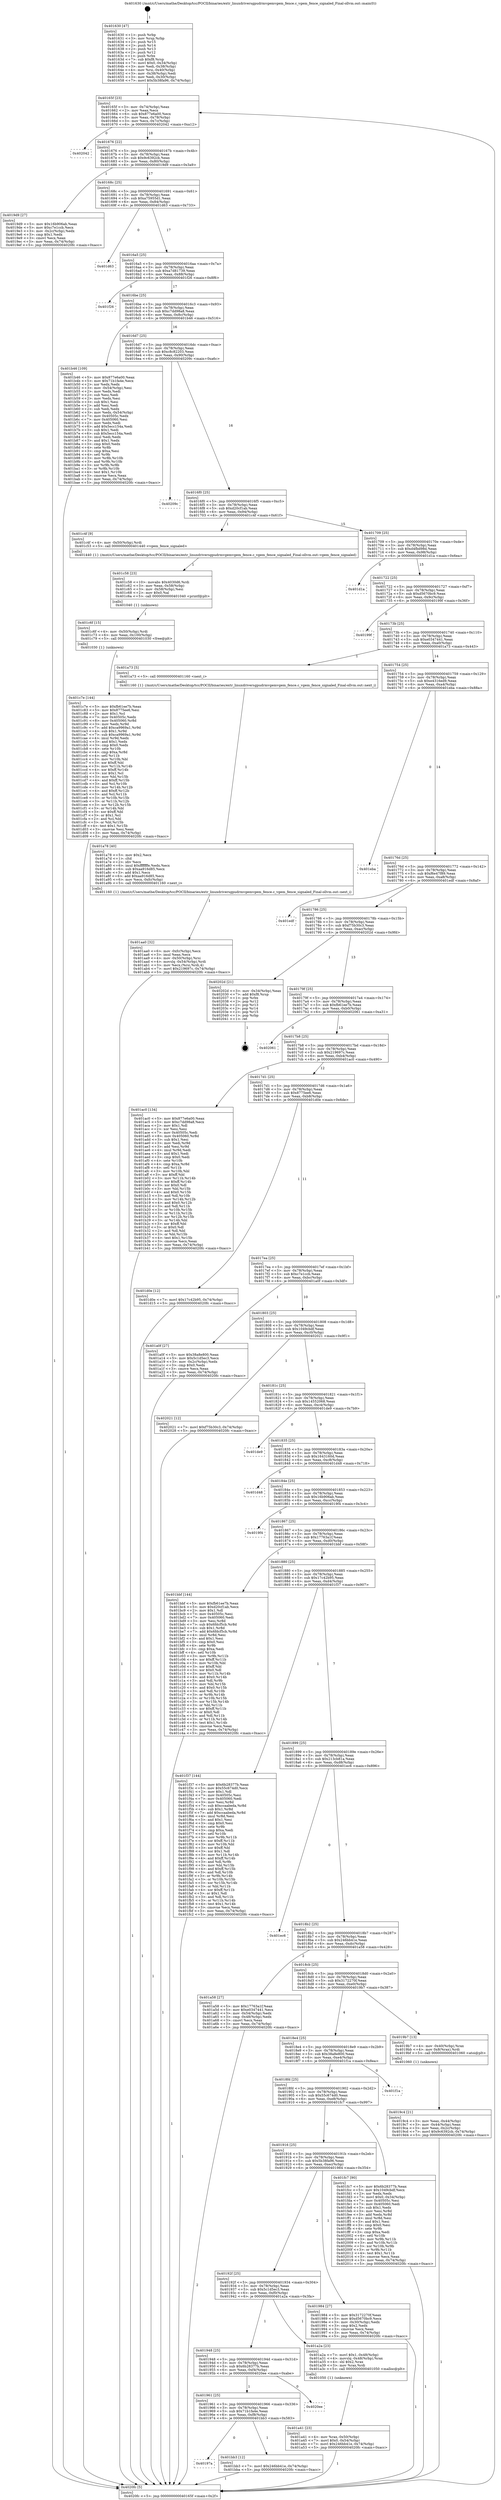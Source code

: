 digraph "0x401630" {
  label = "0x401630 (/mnt/c/Users/mathe/Desktop/tcc/POCII/binaries/extr_linuxdriversgpudrmvgemvgem_fence.c_vgem_fence_signaled_Final-ollvm.out::main(0))"
  labelloc = "t"
  node[shape=record]

  Entry [label="",width=0.3,height=0.3,shape=circle,fillcolor=black,style=filled]
  "0x40165f" [label="{
     0x40165f [23]\l
     | [instrs]\l
     &nbsp;&nbsp;0x40165f \<+3\>: mov -0x74(%rbp),%eax\l
     &nbsp;&nbsp;0x401662 \<+2\>: mov %eax,%ecx\l
     &nbsp;&nbsp;0x401664 \<+6\>: sub $0x877e6a00,%ecx\l
     &nbsp;&nbsp;0x40166a \<+3\>: mov %eax,-0x78(%rbp)\l
     &nbsp;&nbsp;0x40166d \<+3\>: mov %ecx,-0x7c(%rbp)\l
     &nbsp;&nbsp;0x401670 \<+6\>: je 0000000000402042 \<main+0xa12\>\l
  }"]
  "0x402042" [label="{
     0x402042\l
  }", style=dashed]
  "0x401676" [label="{
     0x401676 [22]\l
     | [instrs]\l
     &nbsp;&nbsp;0x401676 \<+5\>: jmp 000000000040167b \<main+0x4b\>\l
     &nbsp;&nbsp;0x40167b \<+3\>: mov -0x78(%rbp),%eax\l
     &nbsp;&nbsp;0x40167e \<+5\>: sub $0x9c6392cb,%eax\l
     &nbsp;&nbsp;0x401683 \<+3\>: mov %eax,-0x80(%rbp)\l
     &nbsp;&nbsp;0x401686 \<+6\>: je 00000000004019d9 \<main+0x3a9\>\l
  }"]
  Exit [label="",width=0.3,height=0.3,shape=circle,fillcolor=black,style=filled,peripheries=2]
  "0x4019d9" [label="{
     0x4019d9 [27]\l
     | [instrs]\l
     &nbsp;&nbsp;0x4019d9 \<+5\>: mov $0x16b906ab,%eax\l
     &nbsp;&nbsp;0x4019de \<+5\>: mov $0xc7e1ccb,%ecx\l
     &nbsp;&nbsp;0x4019e3 \<+3\>: mov -0x2c(%rbp),%edx\l
     &nbsp;&nbsp;0x4019e6 \<+3\>: cmp $0x1,%edx\l
     &nbsp;&nbsp;0x4019e9 \<+3\>: cmovl %ecx,%eax\l
     &nbsp;&nbsp;0x4019ec \<+3\>: mov %eax,-0x74(%rbp)\l
     &nbsp;&nbsp;0x4019ef \<+5\>: jmp 00000000004020fc \<main+0xacc\>\l
  }"]
  "0x40168c" [label="{
     0x40168c [25]\l
     | [instrs]\l
     &nbsp;&nbsp;0x40168c \<+5\>: jmp 0000000000401691 \<main+0x61\>\l
     &nbsp;&nbsp;0x401691 \<+3\>: mov -0x78(%rbp),%eax\l
     &nbsp;&nbsp;0x401694 \<+5\>: sub $0xa75955d1,%eax\l
     &nbsp;&nbsp;0x401699 \<+6\>: mov %eax,-0x84(%rbp)\l
     &nbsp;&nbsp;0x40169f \<+6\>: je 0000000000401d63 \<main+0x733\>\l
  }"]
  "0x401c7e" [label="{
     0x401c7e [144]\l
     | [instrs]\l
     &nbsp;&nbsp;0x401c7e \<+5\>: mov $0xfb61ee7b,%eax\l
     &nbsp;&nbsp;0x401c83 \<+5\>: mov $0x8775ee6,%esi\l
     &nbsp;&nbsp;0x401c88 \<+2\>: mov $0x1,%cl\l
     &nbsp;&nbsp;0x401c8a \<+7\>: mov 0x40505c,%edx\l
     &nbsp;&nbsp;0x401c91 \<+8\>: mov 0x405060,%r8d\l
     &nbsp;&nbsp;0x401c99 \<+3\>: mov %edx,%r9d\l
     &nbsp;&nbsp;0x401c9c \<+7\>: add $0xca9969a1,%r9d\l
     &nbsp;&nbsp;0x401ca3 \<+4\>: sub $0x1,%r9d\l
     &nbsp;&nbsp;0x401ca7 \<+7\>: sub $0xca9969a1,%r9d\l
     &nbsp;&nbsp;0x401cae \<+4\>: imul %r9d,%edx\l
     &nbsp;&nbsp;0x401cb2 \<+3\>: and $0x1,%edx\l
     &nbsp;&nbsp;0x401cb5 \<+3\>: cmp $0x0,%edx\l
     &nbsp;&nbsp;0x401cb8 \<+4\>: sete %r10b\l
     &nbsp;&nbsp;0x401cbc \<+4\>: cmp $0xa,%r8d\l
     &nbsp;&nbsp;0x401cc0 \<+4\>: setl %r11b\l
     &nbsp;&nbsp;0x401cc4 \<+3\>: mov %r10b,%bl\l
     &nbsp;&nbsp;0x401cc7 \<+3\>: xor $0xff,%bl\l
     &nbsp;&nbsp;0x401cca \<+3\>: mov %r11b,%r14b\l
     &nbsp;&nbsp;0x401ccd \<+4\>: xor $0xff,%r14b\l
     &nbsp;&nbsp;0x401cd1 \<+3\>: xor $0x1,%cl\l
     &nbsp;&nbsp;0x401cd4 \<+3\>: mov %bl,%r15b\l
     &nbsp;&nbsp;0x401cd7 \<+4\>: and $0xff,%r15b\l
     &nbsp;&nbsp;0x401cdb \<+3\>: and %cl,%r10b\l
     &nbsp;&nbsp;0x401cde \<+3\>: mov %r14b,%r12b\l
     &nbsp;&nbsp;0x401ce1 \<+4\>: and $0xff,%r12b\l
     &nbsp;&nbsp;0x401ce5 \<+3\>: and %cl,%r11b\l
     &nbsp;&nbsp;0x401ce8 \<+3\>: or %r10b,%r15b\l
     &nbsp;&nbsp;0x401ceb \<+3\>: or %r11b,%r12b\l
     &nbsp;&nbsp;0x401cee \<+3\>: xor %r12b,%r15b\l
     &nbsp;&nbsp;0x401cf1 \<+3\>: or %r14b,%bl\l
     &nbsp;&nbsp;0x401cf4 \<+3\>: xor $0xff,%bl\l
     &nbsp;&nbsp;0x401cf7 \<+3\>: or $0x1,%cl\l
     &nbsp;&nbsp;0x401cfa \<+2\>: and %cl,%bl\l
     &nbsp;&nbsp;0x401cfc \<+3\>: or %bl,%r15b\l
     &nbsp;&nbsp;0x401cff \<+4\>: test $0x1,%r15b\l
     &nbsp;&nbsp;0x401d03 \<+3\>: cmovne %esi,%eax\l
     &nbsp;&nbsp;0x401d06 \<+3\>: mov %eax,-0x74(%rbp)\l
     &nbsp;&nbsp;0x401d09 \<+5\>: jmp 00000000004020fc \<main+0xacc\>\l
  }"]
  "0x401d63" [label="{
     0x401d63\l
  }", style=dashed]
  "0x4016a5" [label="{
     0x4016a5 [25]\l
     | [instrs]\l
     &nbsp;&nbsp;0x4016a5 \<+5\>: jmp 00000000004016aa \<main+0x7a\>\l
     &nbsp;&nbsp;0x4016aa \<+3\>: mov -0x78(%rbp),%eax\l
     &nbsp;&nbsp;0x4016ad \<+5\>: sub $0xa7d81739,%eax\l
     &nbsp;&nbsp;0x4016b2 \<+6\>: mov %eax,-0x88(%rbp)\l
     &nbsp;&nbsp;0x4016b8 \<+6\>: je 0000000000401f26 \<main+0x8f6\>\l
  }"]
  "0x401c6f" [label="{
     0x401c6f [15]\l
     | [instrs]\l
     &nbsp;&nbsp;0x401c6f \<+4\>: mov -0x50(%rbp),%rdi\l
     &nbsp;&nbsp;0x401c73 \<+6\>: mov %eax,-0x100(%rbp)\l
     &nbsp;&nbsp;0x401c79 \<+5\>: call 0000000000401030 \<free@plt\>\l
     | [calls]\l
     &nbsp;&nbsp;0x401030 \{1\} (unknown)\l
  }"]
  "0x401f26" [label="{
     0x401f26\l
  }", style=dashed]
  "0x4016be" [label="{
     0x4016be [25]\l
     | [instrs]\l
     &nbsp;&nbsp;0x4016be \<+5\>: jmp 00000000004016c3 \<main+0x93\>\l
     &nbsp;&nbsp;0x4016c3 \<+3\>: mov -0x78(%rbp),%eax\l
     &nbsp;&nbsp;0x4016c6 \<+5\>: sub $0xc7dd98a8,%eax\l
     &nbsp;&nbsp;0x4016cb \<+6\>: mov %eax,-0x8c(%rbp)\l
     &nbsp;&nbsp;0x4016d1 \<+6\>: je 0000000000401b46 \<main+0x516\>\l
  }"]
  "0x401c58" [label="{
     0x401c58 [23]\l
     | [instrs]\l
     &nbsp;&nbsp;0x401c58 \<+10\>: movabs $0x4030d6,%rdi\l
     &nbsp;&nbsp;0x401c62 \<+3\>: mov %eax,-0x58(%rbp)\l
     &nbsp;&nbsp;0x401c65 \<+3\>: mov -0x58(%rbp),%esi\l
     &nbsp;&nbsp;0x401c68 \<+2\>: mov $0x0,%al\l
     &nbsp;&nbsp;0x401c6a \<+5\>: call 0000000000401040 \<printf@plt\>\l
     | [calls]\l
     &nbsp;&nbsp;0x401040 \{1\} (unknown)\l
  }"]
  "0x401b46" [label="{
     0x401b46 [109]\l
     | [instrs]\l
     &nbsp;&nbsp;0x401b46 \<+5\>: mov $0x877e6a00,%eax\l
     &nbsp;&nbsp;0x401b4b \<+5\>: mov $0x71b1fa4e,%ecx\l
     &nbsp;&nbsp;0x401b50 \<+2\>: xor %edx,%edx\l
     &nbsp;&nbsp;0x401b52 \<+3\>: mov -0x54(%rbp),%esi\l
     &nbsp;&nbsp;0x401b55 \<+2\>: mov %edx,%edi\l
     &nbsp;&nbsp;0x401b57 \<+2\>: sub %esi,%edi\l
     &nbsp;&nbsp;0x401b59 \<+2\>: mov %edx,%esi\l
     &nbsp;&nbsp;0x401b5b \<+3\>: sub $0x1,%esi\l
     &nbsp;&nbsp;0x401b5e \<+2\>: add %esi,%edi\l
     &nbsp;&nbsp;0x401b60 \<+2\>: sub %edi,%edx\l
     &nbsp;&nbsp;0x401b62 \<+3\>: mov %edx,-0x54(%rbp)\l
     &nbsp;&nbsp;0x401b65 \<+7\>: mov 0x40505c,%edx\l
     &nbsp;&nbsp;0x401b6c \<+7\>: mov 0x405060,%esi\l
     &nbsp;&nbsp;0x401b73 \<+2\>: mov %edx,%edi\l
     &nbsp;&nbsp;0x401b75 \<+6\>: add $0x5ecc154a,%edi\l
     &nbsp;&nbsp;0x401b7b \<+3\>: sub $0x1,%edi\l
     &nbsp;&nbsp;0x401b7e \<+6\>: sub $0x5ecc154a,%edi\l
     &nbsp;&nbsp;0x401b84 \<+3\>: imul %edi,%edx\l
     &nbsp;&nbsp;0x401b87 \<+3\>: and $0x1,%edx\l
     &nbsp;&nbsp;0x401b8a \<+3\>: cmp $0x0,%edx\l
     &nbsp;&nbsp;0x401b8d \<+4\>: sete %r8b\l
     &nbsp;&nbsp;0x401b91 \<+3\>: cmp $0xa,%esi\l
     &nbsp;&nbsp;0x401b94 \<+4\>: setl %r9b\l
     &nbsp;&nbsp;0x401b98 \<+3\>: mov %r8b,%r10b\l
     &nbsp;&nbsp;0x401b9b \<+3\>: and %r9b,%r10b\l
     &nbsp;&nbsp;0x401b9e \<+3\>: xor %r9b,%r8b\l
     &nbsp;&nbsp;0x401ba1 \<+3\>: or %r8b,%r10b\l
     &nbsp;&nbsp;0x401ba4 \<+4\>: test $0x1,%r10b\l
     &nbsp;&nbsp;0x401ba8 \<+3\>: cmovne %ecx,%eax\l
     &nbsp;&nbsp;0x401bab \<+3\>: mov %eax,-0x74(%rbp)\l
     &nbsp;&nbsp;0x401bae \<+5\>: jmp 00000000004020fc \<main+0xacc\>\l
  }"]
  "0x4016d7" [label="{
     0x4016d7 [25]\l
     | [instrs]\l
     &nbsp;&nbsp;0x4016d7 \<+5\>: jmp 00000000004016dc \<main+0xac\>\l
     &nbsp;&nbsp;0x4016dc \<+3\>: mov -0x78(%rbp),%eax\l
     &nbsp;&nbsp;0x4016df \<+5\>: sub $0xc8c82203,%eax\l
     &nbsp;&nbsp;0x4016e4 \<+6\>: mov %eax,-0x90(%rbp)\l
     &nbsp;&nbsp;0x4016ea \<+6\>: je 000000000040209c \<main+0xa6c\>\l
  }"]
  "0x40197a" [label="{
     0x40197a\l
  }", style=dashed]
  "0x40209c" [label="{
     0x40209c\l
  }", style=dashed]
  "0x4016f0" [label="{
     0x4016f0 [25]\l
     | [instrs]\l
     &nbsp;&nbsp;0x4016f0 \<+5\>: jmp 00000000004016f5 \<main+0xc5\>\l
     &nbsp;&nbsp;0x4016f5 \<+3\>: mov -0x78(%rbp),%eax\l
     &nbsp;&nbsp;0x4016f8 \<+5\>: sub $0xd20cf1ab,%eax\l
     &nbsp;&nbsp;0x4016fd \<+6\>: mov %eax,-0x94(%rbp)\l
     &nbsp;&nbsp;0x401703 \<+6\>: je 0000000000401c4f \<main+0x61f\>\l
  }"]
  "0x401bb3" [label="{
     0x401bb3 [12]\l
     | [instrs]\l
     &nbsp;&nbsp;0x401bb3 \<+7\>: movl $0x246bb41e,-0x74(%rbp)\l
     &nbsp;&nbsp;0x401bba \<+5\>: jmp 00000000004020fc \<main+0xacc\>\l
  }"]
  "0x401c4f" [label="{
     0x401c4f [9]\l
     | [instrs]\l
     &nbsp;&nbsp;0x401c4f \<+4\>: mov -0x50(%rbp),%rdi\l
     &nbsp;&nbsp;0x401c53 \<+5\>: call 0000000000401440 \<vgem_fence_signaled\>\l
     | [calls]\l
     &nbsp;&nbsp;0x401440 \{1\} (/mnt/c/Users/mathe/Desktop/tcc/POCII/binaries/extr_linuxdriversgpudrmvgemvgem_fence.c_vgem_fence_signaled_Final-ollvm.out::vgem_fence_signaled)\l
  }"]
  "0x401709" [label="{
     0x401709 [25]\l
     | [instrs]\l
     &nbsp;&nbsp;0x401709 \<+5\>: jmp 000000000040170e \<main+0xde\>\l
     &nbsp;&nbsp;0x40170e \<+3\>: mov -0x78(%rbp),%eax\l
     &nbsp;&nbsp;0x401711 \<+5\>: sub $0xd4fbd98d,%eax\l
     &nbsp;&nbsp;0x401716 \<+6\>: mov %eax,-0x98(%rbp)\l
     &nbsp;&nbsp;0x40171c \<+6\>: je 0000000000401d1a \<main+0x6ea\>\l
  }"]
  "0x401961" [label="{
     0x401961 [25]\l
     | [instrs]\l
     &nbsp;&nbsp;0x401961 \<+5\>: jmp 0000000000401966 \<main+0x336\>\l
     &nbsp;&nbsp;0x401966 \<+3\>: mov -0x78(%rbp),%eax\l
     &nbsp;&nbsp;0x401969 \<+5\>: sub $0x71b1fa4e,%eax\l
     &nbsp;&nbsp;0x40196e \<+6\>: mov %eax,-0xf8(%rbp)\l
     &nbsp;&nbsp;0x401974 \<+6\>: je 0000000000401bb3 \<main+0x583\>\l
  }"]
  "0x401d1a" [label="{
     0x401d1a\l
  }", style=dashed]
  "0x401722" [label="{
     0x401722 [25]\l
     | [instrs]\l
     &nbsp;&nbsp;0x401722 \<+5\>: jmp 0000000000401727 \<main+0xf7\>\l
     &nbsp;&nbsp;0x401727 \<+3\>: mov -0x78(%rbp),%eax\l
     &nbsp;&nbsp;0x40172a \<+5\>: sub $0xd5670bc9,%eax\l
     &nbsp;&nbsp;0x40172f \<+6\>: mov %eax,-0x9c(%rbp)\l
     &nbsp;&nbsp;0x401735 \<+6\>: je 000000000040199f \<main+0x36f\>\l
  }"]
  "0x4020ee" [label="{
     0x4020ee\l
  }", style=dashed]
  "0x40199f" [label="{
     0x40199f\l
  }", style=dashed]
  "0x40173b" [label="{
     0x40173b [25]\l
     | [instrs]\l
     &nbsp;&nbsp;0x40173b \<+5\>: jmp 0000000000401740 \<main+0x110\>\l
     &nbsp;&nbsp;0x401740 \<+3\>: mov -0x78(%rbp),%eax\l
     &nbsp;&nbsp;0x401743 \<+5\>: sub $0xe0347441,%eax\l
     &nbsp;&nbsp;0x401748 \<+6\>: mov %eax,-0xa0(%rbp)\l
     &nbsp;&nbsp;0x40174e \<+6\>: je 0000000000401a73 \<main+0x443\>\l
  }"]
  "0x401aa0" [label="{
     0x401aa0 [32]\l
     | [instrs]\l
     &nbsp;&nbsp;0x401aa0 \<+6\>: mov -0xfc(%rbp),%ecx\l
     &nbsp;&nbsp;0x401aa6 \<+3\>: imul %eax,%ecx\l
     &nbsp;&nbsp;0x401aa9 \<+4\>: mov -0x50(%rbp),%rsi\l
     &nbsp;&nbsp;0x401aad \<+4\>: movslq -0x54(%rbp),%rdi\l
     &nbsp;&nbsp;0x401ab1 \<+3\>: mov %ecx,(%rsi,%rdi,4)\l
     &nbsp;&nbsp;0x401ab4 \<+7\>: movl $0x219697c,-0x74(%rbp)\l
     &nbsp;&nbsp;0x401abb \<+5\>: jmp 00000000004020fc \<main+0xacc\>\l
  }"]
  "0x401a73" [label="{
     0x401a73 [5]\l
     | [instrs]\l
     &nbsp;&nbsp;0x401a73 \<+5\>: call 0000000000401160 \<next_i\>\l
     | [calls]\l
     &nbsp;&nbsp;0x401160 \{1\} (/mnt/c/Users/mathe/Desktop/tcc/POCII/binaries/extr_linuxdriversgpudrmvgemvgem_fence.c_vgem_fence_signaled_Final-ollvm.out::next_i)\l
  }"]
  "0x401754" [label="{
     0x401754 [25]\l
     | [instrs]\l
     &nbsp;&nbsp;0x401754 \<+5\>: jmp 0000000000401759 \<main+0x129\>\l
     &nbsp;&nbsp;0x401759 \<+3\>: mov -0x78(%rbp),%eax\l
     &nbsp;&nbsp;0x40175c \<+5\>: sub $0xe4316ed9,%eax\l
     &nbsp;&nbsp;0x401761 \<+6\>: mov %eax,-0xa4(%rbp)\l
     &nbsp;&nbsp;0x401767 \<+6\>: je 0000000000401eba \<main+0x88a\>\l
  }"]
  "0x401a78" [label="{
     0x401a78 [40]\l
     | [instrs]\l
     &nbsp;&nbsp;0x401a78 \<+5\>: mov $0x2,%ecx\l
     &nbsp;&nbsp;0x401a7d \<+1\>: cltd\l
     &nbsp;&nbsp;0x401a7e \<+2\>: idiv %ecx\l
     &nbsp;&nbsp;0x401a80 \<+6\>: imul $0xfffffffe,%edx,%ecx\l
     &nbsp;&nbsp;0x401a86 \<+6\>: sub $0xaa916d85,%ecx\l
     &nbsp;&nbsp;0x401a8c \<+3\>: add $0x1,%ecx\l
     &nbsp;&nbsp;0x401a8f \<+6\>: add $0xaa916d85,%ecx\l
     &nbsp;&nbsp;0x401a95 \<+6\>: mov %ecx,-0xfc(%rbp)\l
     &nbsp;&nbsp;0x401a9b \<+5\>: call 0000000000401160 \<next_i\>\l
     | [calls]\l
     &nbsp;&nbsp;0x401160 \{1\} (/mnt/c/Users/mathe/Desktop/tcc/POCII/binaries/extr_linuxdriversgpudrmvgemvgem_fence.c_vgem_fence_signaled_Final-ollvm.out::next_i)\l
  }"]
  "0x401eba" [label="{
     0x401eba\l
  }", style=dashed]
  "0x40176d" [label="{
     0x40176d [25]\l
     | [instrs]\l
     &nbsp;&nbsp;0x40176d \<+5\>: jmp 0000000000401772 \<main+0x142\>\l
     &nbsp;&nbsp;0x401772 \<+3\>: mov -0x78(%rbp),%eax\l
     &nbsp;&nbsp;0x401775 \<+5\>: sub $0xf6e47f89,%eax\l
     &nbsp;&nbsp;0x40177a \<+6\>: mov %eax,-0xa8(%rbp)\l
     &nbsp;&nbsp;0x401780 \<+6\>: je 0000000000401edf \<main+0x8af\>\l
  }"]
  "0x401a41" [label="{
     0x401a41 [23]\l
     | [instrs]\l
     &nbsp;&nbsp;0x401a41 \<+4\>: mov %rax,-0x50(%rbp)\l
     &nbsp;&nbsp;0x401a45 \<+7\>: movl $0x0,-0x54(%rbp)\l
     &nbsp;&nbsp;0x401a4c \<+7\>: movl $0x246bb41e,-0x74(%rbp)\l
     &nbsp;&nbsp;0x401a53 \<+5\>: jmp 00000000004020fc \<main+0xacc\>\l
  }"]
  "0x401edf" [label="{
     0x401edf\l
  }", style=dashed]
  "0x401786" [label="{
     0x401786 [25]\l
     | [instrs]\l
     &nbsp;&nbsp;0x401786 \<+5\>: jmp 000000000040178b \<main+0x15b\>\l
     &nbsp;&nbsp;0x40178b \<+3\>: mov -0x78(%rbp),%eax\l
     &nbsp;&nbsp;0x40178e \<+5\>: sub $0xf75b30c3,%eax\l
     &nbsp;&nbsp;0x401793 \<+6\>: mov %eax,-0xac(%rbp)\l
     &nbsp;&nbsp;0x401799 \<+6\>: je 000000000040202d \<main+0x9fd\>\l
  }"]
  "0x401948" [label="{
     0x401948 [25]\l
     | [instrs]\l
     &nbsp;&nbsp;0x401948 \<+5\>: jmp 000000000040194d \<main+0x31d\>\l
     &nbsp;&nbsp;0x40194d \<+3\>: mov -0x78(%rbp),%eax\l
     &nbsp;&nbsp;0x401950 \<+5\>: sub $0x6b28377b,%eax\l
     &nbsp;&nbsp;0x401955 \<+6\>: mov %eax,-0xf4(%rbp)\l
     &nbsp;&nbsp;0x40195b \<+6\>: je 00000000004020ee \<main+0xabe\>\l
  }"]
  "0x40202d" [label="{
     0x40202d [21]\l
     | [instrs]\l
     &nbsp;&nbsp;0x40202d \<+3\>: mov -0x34(%rbp),%eax\l
     &nbsp;&nbsp;0x402030 \<+7\>: add $0xf8,%rsp\l
     &nbsp;&nbsp;0x402037 \<+1\>: pop %rbx\l
     &nbsp;&nbsp;0x402038 \<+2\>: pop %r12\l
     &nbsp;&nbsp;0x40203a \<+2\>: pop %r13\l
     &nbsp;&nbsp;0x40203c \<+2\>: pop %r14\l
     &nbsp;&nbsp;0x40203e \<+2\>: pop %r15\l
     &nbsp;&nbsp;0x402040 \<+1\>: pop %rbp\l
     &nbsp;&nbsp;0x402041 \<+1\>: ret\l
  }"]
  "0x40179f" [label="{
     0x40179f [25]\l
     | [instrs]\l
     &nbsp;&nbsp;0x40179f \<+5\>: jmp 00000000004017a4 \<main+0x174\>\l
     &nbsp;&nbsp;0x4017a4 \<+3\>: mov -0x78(%rbp),%eax\l
     &nbsp;&nbsp;0x4017a7 \<+5\>: sub $0xfb61ee7b,%eax\l
     &nbsp;&nbsp;0x4017ac \<+6\>: mov %eax,-0xb0(%rbp)\l
     &nbsp;&nbsp;0x4017b2 \<+6\>: je 0000000000402061 \<main+0xa31\>\l
  }"]
  "0x401a2a" [label="{
     0x401a2a [23]\l
     | [instrs]\l
     &nbsp;&nbsp;0x401a2a \<+7\>: movl $0x1,-0x48(%rbp)\l
     &nbsp;&nbsp;0x401a31 \<+4\>: movslq -0x48(%rbp),%rax\l
     &nbsp;&nbsp;0x401a35 \<+4\>: shl $0x2,%rax\l
     &nbsp;&nbsp;0x401a39 \<+3\>: mov %rax,%rdi\l
     &nbsp;&nbsp;0x401a3c \<+5\>: call 0000000000401050 \<malloc@plt\>\l
     | [calls]\l
     &nbsp;&nbsp;0x401050 \{1\} (unknown)\l
  }"]
  "0x402061" [label="{
     0x402061\l
  }", style=dashed]
  "0x4017b8" [label="{
     0x4017b8 [25]\l
     | [instrs]\l
     &nbsp;&nbsp;0x4017b8 \<+5\>: jmp 00000000004017bd \<main+0x18d\>\l
     &nbsp;&nbsp;0x4017bd \<+3\>: mov -0x78(%rbp),%eax\l
     &nbsp;&nbsp;0x4017c0 \<+5\>: sub $0x219697c,%eax\l
     &nbsp;&nbsp;0x4017c5 \<+6\>: mov %eax,-0xb4(%rbp)\l
     &nbsp;&nbsp;0x4017cb \<+6\>: je 0000000000401ac0 \<main+0x490\>\l
  }"]
  "0x4019c4" [label="{
     0x4019c4 [21]\l
     | [instrs]\l
     &nbsp;&nbsp;0x4019c4 \<+3\>: mov %eax,-0x44(%rbp)\l
     &nbsp;&nbsp;0x4019c7 \<+3\>: mov -0x44(%rbp),%eax\l
     &nbsp;&nbsp;0x4019ca \<+3\>: mov %eax,-0x2c(%rbp)\l
     &nbsp;&nbsp;0x4019cd \<+7\>: movl $0x9c6392cb,-0x74(%rbp)\l
     &nbsp;&nbsp;0x4019d4 \<+5\>: jmp 00000000004020fc \<main+0xacc\>\l
  }"]
  "0x401ac0" [label="{
     0x401ac0 [134]\l
     | [instrs]\l
     &nbsp;&nbsp;0x401ac0 \<+5\>: mov $0x877e6a00,%eax\l
     &nbsp;&nbsp;0x401ac5 \<+5\>: mov $0xc7dd98a8,%ecx\l
     &nbsp;&nbsp;0x401aca \<+2\>: mov $0x1,%dl\l
     &nbsp;&nbsp;0x401acc \<+2\>: xor %esi,%esi\l
     &nbsp;&nbsp;0x401ace \<+7\>: mov 0x40505c,%edi\l
     &nbsp;&nbsp;0x401ad5 \<+8\>: mov 0x405060,%r8d\l
     &nbsp;&nbsp;0x401add \<+3\>: sub $0x1,%esi\l
     &nbsp;&nbsp;0x401ae0 \<+3\>: mov %edi,%r9d\l
     &nbsp;&nbsp;0x401ae3 \<+3\>: add %esi,%r9d\l
     &nbsp;&nbsp;0x401ae6 \<+4\>: imul %r9d,%edi\l
     &nbsp;&nbsp;0x401aea \<+3\>: and $0x1,%edi\l
     &nbsp;&nbsp;0x401aed \<+3\>: cmp $0x0,%edi\l
     &nbsp;&nbsp;0x401af0 \<+4\>: sete %r10b\l
     &nbsp;&nbsp;0x401af4 \<+4\>: cmp $0xa,%r8d\l
     &nbsp;&nbsp;0x401af8 \<+4\>: setl %r11b\l
     &nbsp;&nbsp;0x401afc \<+3\>: mov %r10b,%bl\l
     &nbsp;&nbsp;0x401aff \<+3\>: xor $0xff,%bl\l
     &nbsp;&nbsp;0x401b02 \<+3\>: mov %r11b,%r14b\l
     &nbsp;&nbsp;0x401b05 \<+4\>: xor $0xff,%r14b\l
     &nbsp;&nbsp;0x401b09 \<+3\>: xor $0x0,%dl\l
     &nbsp;&nbsp;0x401b0c \<+3\>: mov %bl,%r15b\l
     &nbsp;&nbsp;0x401b0f \<+4\>: and $0x0,%r15b\l
     &nbsp;&nbsp;0x401b13 \<+3\>: and %dl,%r10b\l
     &nbsp;&nbsp;0x401b16 \<+3\>: mov %r14b,%r12b\l
     &nbsp;&nbsp;0x401b19 \<+4\>: and $0x0,%r12b\l
     &nbsp;&nbsp;0x401b1d \<+3\>: and %dl,%r11b\l
     &nbsp;&nbsp;0x401b20 \<+3\>: or %r10b,%r15b\l
     &nbsp;&nbsp;0x401b23 \<+3\>: or %r11b,%r12b\l
     &nbsp;&nbsp;0x401b26 \<+3\>: xor %r12b,%r15b\l
     &nbsp;&nbsp;0x401b29 \<+3\>: or %r14b,%bl\l
     &nbsp;&nbsp;0x401b2c \<+3\>: xor $0xff,%bl\l
     &nbsp;&nbsp;0x401b2f \<+3\>: or $0x0,%dl\l
     &nbsp;&nbsp;0x401b32 \<+2\>: and %dl,%bl\l
     &nbsp;&nbsp;0x401b34 \<+3\>: or %bl,%r15b\l
     &nbsp;&nbsp;0x401b37 \<+4\>: test $0x1,%r15b\l
     &nbsp;&nbsp;0x401b3b \<+3\>: cmovne %ecx,%eax\l
     &nbsp;&nbsp;0x401b3e \<+3\>: mov %eax,-0x74(%rbp)\l
     &nbsp;&nbsp;0x401b41 \<+5\>: jmp 00000000004020fc \<main+0xacc\>\l
  }"]
  "0x4017d1" [label="{
     0x4017d1 [25]\l
     | [instrs]\l
     &nbsp;&nbsp;0x4017d1 \<+5\>: jmp 00000000004017d6 \<main+0x1a6\>\l
     &nbsp;&nbsp;0x4017d6 \<+3\>: mov -0x78(%rbp),%eax\l
     &nbsp;&nbsp;0x4017d9 \<+5\>: sub $0x8775ee6,%eax\l
     &nbsp;&nbsp;0x4017de \<+6\>: mov %eax,-0xb8(%rbp)\l
     &nbsp;&nbsp;0x4017e4 \<+6\>: je 0000000000401d0e \<main+0x6de\>\l
  }"]
  "0x401630" [label="{
     0x401630 [47]\l
     | [instrs]\l
     &nbsp;&nbsp;0x401630 \<+1\>: push %rbp\l
     &nbsp;&nbsp;0x401631 \<+3\>: mov %rsp,%rbp\l
     &nbsp;&nbsp;0x401634 \<+2\>: push %r15\l
     &nbsp;&nbsp;0x401636 \<+2\>: push %r14\l
     &nbsp;&nbsp;0x401638 \<+2\>: push %r13\l
     &nbsp;&nbsp;0x40163a \<+2\>: push %r12\l
     &nbsp;&nbsp;0x40163c \<+1\>: push %rbx\l
     &nbsp;&nbsp;0x40163d \<+7\>: sub $0xf8,%rsp\l
     &nbsp;&nbsp;0x401644 \<+7\>: movl $0x0,-0x34(%rbp)\l
     &nbsp;&nbsp;0x40164b \<+3\>: mov %edi,-0x38(%rbp)\l
     &nbsp;&nbsp;0x40164e \<+4\>: mov %rsi,-0x40(%rbp)\l
     &nbsp;&nbsp;0x401652 \<+3\>: mov -0x38(%rbp),%edi\l
     &nbsp;&nbsp;0x401655 \<+3\>: mov %edi,-0x30(%rbp)\l
     &nbsp;&nbsp;0x401658 \<+7\>: movl $0x5b38fa96,-0x74(%rbp)\l
  }"]
  "0x401d0e" [label="{
     0x401d0e [12]\l
     | [instrs]\l
     &nbsp;&nbsp;0x401d0e \<+7\>: movl $0x17c42b95,-0x74(%rbp)\l
     &nbsp;&nbsp;0x401d15 \<+5\>: jmp 00000000004020fc \<main+0xacc\>\l
  }"]
  "0x4017ea" [label="{
     0x4017ea [25]\l
     | [instrs]\l
     &nbsp;&nbsp;0x4017ea \<+5\>: jmp 00000000004017ef \<main+0x1bf\>\l
     &nbsp;&nbsp;0x4017ef \<+3\>: mov -0x78(%rbp),%eax\l
     &nbsp;&nbsp;0x4017f2 \<+5\>: sub $0xc7e1ccb,%eax\l
     &nbsp;&nbsp;0x4017f7 \<+6\>: mov %eax,-0xbc(%rbp)\l
     &nbsp;&nbsp;0x4017fd \<+6\>: je 0000000000401a0f \<main+0x3df\>\l
  }"]
  "0x4020fc" [label="{
     0x4020fc [5]\l
     | [instrs]\l
     &nbsp;&nbsp;0x4020fc \<+5\>: jmp 000000000040165f \<main+0x2f\>\l
  }"]
  "0x401a0f" [label="{
     0x401a0f [27]\l
     | [instrs]\l
     &nbsp;&nbsp;0x401a0f \<+5\>: mov $0x38a8e800,%eax\l
     &nbsp;&nbsp;0x401a14 \<+5\>: mov $0x5c1d5ec3,%ecx\l
     &nbsp;&nbsp;0x401a19 \<+3\>: mov -0x2c(%rbp),%edx\l
     &nbsp;&nbsp;0x401a1c \<+3\>: cmp $0x0,%edx\l
     &nbsp;&nbsp;0x401a1f \<+3\>: cmove %ecx,%eax\l
     &nbsp;&nbsp;0x401a22 \<+3\>: mov %eax,-0x74(%rbp)\l
     &nbsp;&nbsp;0x401a25 \<+5\>: jmp 00000000004020fc \<main+0xacc\>\l
  }"]
  "0x401803" [label="{
     0x401803 [25]\l
     | [instrs]\l
     &nbsp;&nbsp;0x401803 \<+5\>: jmp 0000000000401808 \<main+0x1d8\>\l
     &nbsp;&nbsp;0x401808 \<+3\>: mov -0x78(%rbp),%eax\l
     &nbsp;&nbsp;0x40180b \<+5\>: sub $0x1049cbdf,%eax\l
     &nbsp;&nbsp;0x401810 \<+6\>: mov %eax,-0xc0(%rbp)\l
     &nbsp;&nbsp;0x401816 \<+6\>: je 0000000000402021 \<main+0x9f1\>\l
  }"]
  "0x40192f" [label="{
     0x40192f [25]\l
     | [instrs]\l
     &nbsp;&nbsp;0x40192f \<+5\>: jmp 0000000000401934 \<main+0x304\>\l
     &nbsp;&nbsp;0x401934 \<+3\>: mov -0x78(%rbp),%eax\l
     &nbsp;&nbsp;0x401937 \<+5\>: sub $0x5c1d5ec3,%eax\l
     &nbsp;&nbsp;0x40193c \<+6\>: mov %eax,-0xf0(%rbp)\l
     &nbsp;&nbsp;0x401942 \<+6\>: je 0000000000401a2a \<main+0x3fa\>\l
  }"]
  "0x402021" [label="{
     0x402021 [12]\l
     | [instrs]\l
     &nbsp;&nbsp;0x402021 \<+7\>: movl $0xf75b30c3,-0x74(%rbp)\l
     &nbsp;&nbsp;0x402028 \<+5\>: jmp 00000000004020fc \<main+0xacc\>\l
  }"]
  "0x40181c" [label="{
     0x40181c [25]\l
     | [instrs]\l
     &nbsp;&nbsp;0x40181c \<+5\>: jmp 0000000000401821 \<main+0x1f1\>\l
     &nbsp;&nbsp;0x401821 \<+3\>: mov -0x78(%rbp),%eax\l
     &nbsp;&nbsp;0x401824 \<+5\>: sub $0x14552068,%eax\l
     &nbsp;&nbsp;0x401829 \<+6\>: mov %eax,-0xc4(%rbp)\l
     &nbsp;&nbsp;0x40182f \<+6\>: je 0000000000401de9 \<main+0x7b9\>\l
  }"]
  "0x401984" [label="{
     0x401984 [27]\l
     | [instrs]\l
     &nbsp;&nbsp;0x401984 \<+5\>: mov $0x3172270f,%eax\l
     &nbsp;&nbsp;0x401989 \<+5\>: mov $0xd5670bc9,%ecx\l
     &nbsp;&nbsp;0x40198e \<+3\>: mov -0x30(%rbp),%edx\l
     &nbsp;&nbsp;0x401991 \<+3\>: cmp $0x2,%edx\l
     &nbsp;&nbsp;0x401994 \<+3\>: cmovne %ecx,%eax\l
     &nbsp;&nbsp;0x401997 \<+3\>: mov %eax,-0x74(%rbp)\l
     &nbsp;&nbsp;0x40199a \<+5\>: jmp 00000000004020fc \<main+0xacc\>\l
  }"]
  "0x401de9" [label="{
     0x401de9\l
  }", style=dashed]
  "0x401835" [label="{
     0x401835 [25]\l
     | [instrs]\l
     &nbsp;&nbsp;0x401835 \<+5\>: jmp 000000000040183a \<main+0x20a\>\l
     &nbsp;&nbsp;0x40183a \<+3\>: mov -0x78(%rbp),%eax\l
     &nbsp;&nbsp;0x40183d \<+5\>: sub $0x1643160d,%eax\l
     &nbsp;&nbsp;0x401842 \<+6\>: mov %eax,-0xc8(%rbp)\l
     &nbsp;&nbsp;0x401848 \<+6\>: je 0000000000401d48 \<main+0x718\>\l
  }"]
  "0x401916" [label="{
     0x401916 [25]\l
     | [instrs]\l
     &nbsp;&nbsp;0x401916 \<+5\>: jmp 000000000040191b \<main+0x2eb\>\l
     &nbsp;&nbsp;0x40191b \<+3\>: mov -0x78(%rbp),%eax\l
     &nbsp;&nbsp;0x40191e \<+5\>: sub $0x5b38fa96,%eax\l
     &nbsp;&nbsp;0x401923 \<+6\>: mov %eax,-0xec(%rbp)\l
     &nbsp;&nbsp;0x401929 \<+6\>: je 0000000000401984 \<main+0x354\>\l
  }"]
  "0x401d48" [label="{
     0x401d48\l
  }", style=dashed]
  "0x40184e" [label="{
     0x40184e [25]\l
     | [instrs]\l
     &nbsp;&nbsp;0x40184e \<+5\>: jmp 0000000000401853 \<main+0x223\>\l
     &nbsp;&nbsp;0x401853 \<+3\>: mov -0x78(%rbp),%eax\l
     &nbsp;&nbsp;0x401856 \<+5\>: sub $0x16b906ab,%eax\l
     &nbsp;&nbsp;0x40185b \<+6\>: mov %eax,-0xcc(%rbp)\l
     &nbsp;&nbsp;0x401861 \<+6\>: je 00000000004019f4 \<main+0x3c4\>\l
  }"]
  "0x401fc7" [label="{
     0x401fc7 [90]\l
     | [instrs]\l
     &nbsp;&nbsp;0x401fc7 \<+5\>: mov $0x6b28377b,%eax\l
     &nbsp;&nbsp;0x401fcc \<+5\>: mov $0x1049cbdf,%ecx\l
     &nbsp;&nbsp;0x401fd1 \<+2\>: xor %edx,%edx\l
     &nbsp;&nbsp;0x401fd3 \<+7\>: movl $0x0,-0x34(%rbp)\l
     &nbsp;&nbsp;0x401fda \<+7\>: mov 0x40505c,%esi\l
     &nbsp;&nbsp;0x401fe1 \<+7\>: mov 0x405060,%edi\l
     &nbsp;&nbsp;0x401fe8 \<+3\>: sub $0x1,%edx\l
     &nbsp;&nbsp;0x401feb \<+3\>: mov %esi,%r8d\l
     &nbsp;&nbsp;0x401fee \<+3\>: add %edx,%r8d\l
     &nbsp;&nbsp;0x401ff1 \<+4\>: imul %r8d,%esi\l
     &nbsp;&nbsp;0x401ff5 \<+3\>: and $0x1,%esi\l
     &nbsp;&nbsp;0x401ff8 \<+3\>: cmp $0x0,%esi\l
     &nbsp;&nbsp;0x401ffb \<+4\>: sete %r9b\l
     &nbsp;&nbsp;0x401fff \<+3\>: cmp $0xa,%edi\l
     &nbsp;&nbsp;0x402002 \<+4\>: setl %r10b\l
     &nbsp;&nbsp;0x402006 \<+3\>: mov %r9b,%r11b\l
     &nbsp;&nbsp;0x402009 \<+3\>: and %r10b,%r11b\l
     &nbsp;&nbsp;0x40200c \<+3\>: xor %r10b,%r9b\l
     &nbsp;&nbsp;0x40200f \<+3\>: or %r9b,%r11b\l
     &nbsp;&nbsp;0x402012 \<+4\>: test $0x1,%r11b\l
     &nbsp;&nbsp;0x402016 \<+3\>: cmovne %ecx,%eax\l
     &nbsp;&nbsp;0x402019 \<+3\>: mov %eax,-0x74(%rbp)\l
     &nbsp;&nbsp;0x40201c \<+5\>: jmp 00000000004020fc \<main+0xacc\>\l
  }"]
  "0x4019f4" [label="{
     0x4019f4\l
  }", style=dashed]
  "0x401867" [label="{
     0x401867 [25]\l
     | [instrs]\l
     &nbsp;&nbsp;0x401867 \<+5\>: jmp 000000000040186c \<main+0x23c\>\l
     &nbsp;&nbsp;0x40186c \<+3\>: mov -0x78(%rbp),%eax\l
     &nbsp;&nbsp;0x40186f \<+5\>: sub $0x17763a1f,%eax\l
     &nbsp;&nbsp;0x401874 \<+6\>: mov %eax,-0xd0(%rbp)\l
     &nbsp;&nbsp;0x40187a \<+6\>: je 0000000000401bbf \<main+0x58f\>\l
  }"]
  "0x4018fd" [label="{
     0x4018fd [25]\l
     | [instrs]\l
     &nbsp;&nbsp;0x4018fd \<+5\>: jmp 0000000000401902 \<main+0x2d2\>\l
     &nbsp;&nbsp;0x401902 \<+3\>: mov -0x78(%rbp),%eax\l
     &nbsp;&nbsp;0x401905 \<+5\>: sub $0x55c674d0,%eax\l
     &nbsp;&nbsp;0x40190a \<+6\>: mov %eax,-0xe8(%rbp)\l
     &nbsp;&nbsp;0x401910 \<+6\>: je 0000000000401fc7 \<main+0x997\>\l
  }"]
  "0x401bbf" [label="{
     0x401bbf [144]\l
     | [instrs]\l
     &nbsp;&nbsp;0x401bbf \<+5\>: mov $0xfb61ee7b,%eax\l
     &nbsp;&nbsp;0x401bc4 \<+5\>: mov $0xd20cf1ab,%ecx\l
     &nbsp;&nbsp;0x401bc9 \<+2\>: mov $0x1,%dl\l
     &nbsp;&nbsp;0x401bcb \<+7\>: mov 0x40505c,%esi\l
     &nbsp;&nbsp;0x401bd2 \<+7\>: mov 0x405060,%edi\l
     &nbsp;&nbsp;0x401bd9 \<+3\>: mov %esi,%r8d\l
     &nbsp;&nbsp;0x401bdc \<+7\>: sub $0x6fdcf5cb,%r8d\l
     &nbsp;&nbsp;0x401be3 \<+4\>: sub $0x1,%r8d\l
     &nbsp;&nbsp;0x401be7 \<+7\>: add $0x6fdcf5cb,%r8d\l
     &nbsp;&nbsp;0x401bee \<+4\>: imul %r8d,%esi\l
     &nbsp;&nbsp;0x401bf2 \<+3\>: and $0x1,%esi\l
     &nbsp;&nbsp;0x401bf5 \<+3\>: cmp $0x0,%esi\l
     &nbsp;&nbsp;0x401bf8 \<+4\>: sete %r9b\l
     &nbsp;&nbsp;0x401bfc \<+3\>: cmp $0xa,%edi\l
     &nbsp;&nbsp;0x401bff \<+4\>: setl %r10b\l
     &nbsp;&nbsp;0x401c03 \<+3\>: mov %r9b,%r11b\l
     &nbsp;&nbsp;0x401c06 \<+4\>: xor $0xff,%r11b\l
     &nbsp;&nbsp;0x401c0a \<+3\>: mov %r10b,%bl\l
     &nbsp;&nbsp;0x401c0d \<+3\>: xor $0xff,%bl\l
     &nbsp;&nbsp;0x401c10 \<+3\>: xor $0x0,%dl\l
     &nbsp;&nbsp;0x401c13 \<+3\>: mov %r11b,%r14b\l
     &nbsp;&nbsp;0x401c16 \<+4\>: and $0x0,%r14b\l
     &nbsp;&nbsp;0x401c1a \<+3\>: and %dl,%r9b\l
     &nbsp;&nbsp;0x401c1d \<+3\>: mov %bl,%r15b\l
     &nbsp;&nbsp;0x401c20 \<+4\>: and $0x0,%r15b\l
     &nbsp;&nbsp;0x401c24 \<+3\>: and %dl,%r10b\l
     &nbsp;&nbsp;0x401c27 \<+3\>: or %r9b,%r14b\l
     &nbsp;&nbsp;0x401c2a \<+3\>: or %r10b,%r15b\l
     &nbsp;&nbsp;0x401c2d \<+3\>: xor %r15b,%r14b\l
     &nbsp;&nbsp;0x401c30 \<+3\>: or %bl,%r11b\l
     &nbsp;&nbsp;0x401c33 \<+4\>: xor $0xff,%r11b\l
     &nbsp;&nbsp;0x401c37 \<+3\>: or $0x0,%dl\l
     &nbsp;&nbsp;0x401c3a \<+3\>: and %dl,%r11b\l
     &nbsp;&nbsp;0x401c3d \<+3\>: or %r11b,%r14b\l
     &nbsp;&nbsp;0x401c40 \<+4\>: test $0x1,%r14b\l
     &nbsp;&nbsp;0x401c44 \<+3\>: cmovne %ecx,%eax\l
     &nbsp;&nbsp;0x401c47 \<+3\>: mov %eax,-0x74(%rbp)\l
     &nbsp;&nbsp;0x401c4a \<+5\>: jmp 00000000004020fc \<main+0xacc\>\l
  }"]
  "0x401880" [label="{
     0x401880 [25]\l
     | [instrs]\l
     &nbsp;&nbsp;0x401880 \<+5\>: jmp 0000000000401885 \<main+0x255\>\l
     &nbsp;&nbsp;0x401885 \<+3\>: mov -0x78(%rbp),%eax\l
     &nbsp;&nbsp;0x401888 \<+5\>: sub $0x17c42b95,%eax\l
     &nbsp;&nbsp;0x40188d \<+6\>: mov %eax,-0xd4(%rbp)\l
     &nbsp;&nbsp;0x401893 \<+6\>: je 0000000000401f37 \<main+0x907\>\l
  }"]
  "0x401f1a" [label="{
     0x401f1a\l
  }", style=dashed]
  "0x401f37" [label="{
     0x401f37 [144]\l
     | [instrs]\l
     &nbsp;&nbsp;0x401f37 \<+5\>: mov $0x6b28377b,%eax\l
     &nbsp;&nbsp;0x401f3c \<+5\>: mov $0x55c674d0,%ecx\l
     &nbsp;&nbsp;0x401f41 \<+2\>: mov $0x1,%dl\l
     &nbsp;&nbsp;0x401f43 \<+7\>: mov 0x40505c,%esi\l
     &nbsp;&nbsp;0x401f4a \<+7\>: mov 0x405060,%edi\l
     &nbsp;&nbsp;0x401f51 \<+3\>: mov %esi,%r8d\l
     &nbsp;&nbsp;0x401f54 \<+7\>: sub $0xccaabeda,%r8d\l
     &nbsp;&nbsp;0x401f5b \<+4\>: sub $0x1,%r8d\l
     &nbsp;&nbsp;0x401f5f \<+7\>: add $0xccaabeda,%r8d\l
     &nbsp;&nbsp;0x401f66 \<+4\>: imul %r8d,%esi\l
     &nbsp;&nbsp;0x401f6a \<+3\>: and $0x1,%esi\l
     &nbsp;&nbsp;0x401f6d \<+3\>: cmp $0x0,%esi\l
     &nbsp;&nbsp;0x401f70 \<+4\>: sete %r9b\l
     &nbsp;&nbsp;0x401f74 \<+3\>: cmp $0xa,%edi\l
     &nbsp;&nbsp;0x401f77 \<+4\>: setl %r10b\l
     &nbsp;&nbsp;0x401f7b \<+3\>: mov %r9b,%r11b\l
     &nbsp;&nbsp;0x401f7e \<+4\>: xor $0xff,%r11b\l
     &nbsp;&nbsp;0x401f82 \<+3\>: mov %r10b,%bl\l
     &nbsp;&nbsp;0x401f85 \<+3\>: xor $0xff,%bl\l
     &nbsp;&nbsp;0x401f88 \<+3\>: xor $0x1,%dl\l
     &nbsp;&nbsp;0x401f8b \<+3\>: mov %r11b,%r14b\l
     &nbsp;&nbsp;0x401f8e \<+4\>: and $0xff,%r14b\l
     &nbsp;&nbsp;0x401f92 \<+3\>: and %dl,%r9b\l
     &nbsp;&nbsp;0x401f95 \<+3\>: mov %bl,%r15b\l
     &nbsp;&nbsp;0x401f98 \<+4\>: and $0xff,%r15b\l
     &nbsp;&nbsp;0x401f9c \<+3\>: and %dl,%r10b\l
     &nbsp;&nbsp;0x401f9f \<+3\>: or %r9b,%r14b\l
     &nbsp;&nbsp;0x401fa2 \<+3\>: or %r10b,%r15b\l
     &nbsp;&nbsp;0x401fa5 \<+3\>: xor %r15b,%r14b\l
     &nbsp;&nbsp;0x401fa8 \<+3\>: or %bl,%r11b\l
     &nbsp;&nbsp;0x401fab \<+4\>: xor $0xff,%r11b\l
     &nbsp;&nbsp;0x401faf \<+3\>: or $0x1,%dl\l
     &nbsp;&nbsp;0x401fb2 \<+3\>: and %dl,%r11b\l
     &nbsp;&nbsp;0x401fb5 \<+3\>: or %r11b,%r14b\l
     &nbsp;&nbsp;0x401fb8 \<+4\>: test $0x1,%r14b\l
     &nbsp;&nbsp;0x401fbc \<+3\>: cmovne %ecx,%eax\l
     &nbsp;&nbsp;0x401fbf \<+3\>: mov %eax,-0x74(%rbp)\l
     &nbsp;&nbsp;0x401fc2 \<+5\>: jmp 00000000004020fc \<main+0xacc\>\l
  }"]
  "0x401899" [label="{
     0x401899 [25]\l
     | [instrs]\l
     &nbsp;&nbsp;0x401899 \<+5\>: jmp 000000000040189e \<main+0x26e\>\l
     &nbsp;&nbsp;0x40189e \<+3\>: mov -0x78(%rbp),%eax\l
     &nbsp;&nbsp;0x4018a1 \<+5\>: sub $0x213cb81a,%eax\l
     &nbsp;&nbsp;0x4018a6 \<+6\>: mov %eax,-0xd8(%rbp)\l
     &nbsp;&nbsp;0x4018ac \<+6\>: je 0000000000401ec6 \<main+0x896\>\l
  }"]
  "0x4018e4" [label="{
     0x4018e4 [25]\l
     | [instrs]\l
     &nbsp;&nbsp;0x4018e4 \<+5\>: jmp 00000000004018e9 \<main+0x2b9\>\l
     &nbsp;&nbsp;0x4018e9 \<+3\>: mov -0x78(%rbp),%eax\l
     &nbsp;&nbsp;0x4018ec \<+5\>: sub $0x38a8e800,%eax\l
     &nbsp;&nbsp;0x4018f1 \<+6\>: mov %eax,-0xe4(%rbp)\l
     &nbsp;&nbsp;0x4018f7 \<+6\>: je 0000000000401f1a \<main+0x8ea\>\l
  }"]
  "0x401ec6" [label="{
     0x401ec6\l
  }", style=dashed]
  "0x4018b2" [label="{
     0x4018b2 [25]\l
     | [instrs]\l
     &nbsp;&nbsp;0x4018b2 \<+5\>: jmp 00000000004018b7 \<main+0x287\>\l
     &nbsp;&nbsp;0x4018b7 \<+3\>: mov -0x78(%rbp),%eax\l
     &nbsp;&nbsp;0x4018ba \<+5\>: sub $0x246bb41e,%eax\l
     &nbsp;&nbsp;0x4018bf \<+6\>: mov %eax,-0xdc(%rbp)\l
     &nbsp;&nbsp;0x4018c5 \<+6\>: je 0000000000401a58 \<main+0x428\>\l
  }"]
  "0x4019b7" [label="{
     0x4019b7 [13]\l
     | [instrs]\l
     &nbsp;&nbsp;0x4019b7 \<+4\>: mov -0x40(%rbp),%rax\l
     &nbsp;&nbsp;0x4019bb \<+4\>: mov 0x8(%rax),%rdi\l
     &nbsp;&nbsp;0x4019bf \<+5\>: call 0000000000401060 \<atoi@plt\>\l
     | [calls]\l
     &nbsp;&nbsp;0x401060 \{1\} (unknown)\l
  }"]
  "0x401a58" [label="{
     0x401a58 [27]\l
     | [instrs]\l
     &nbsp;&nbsp;0x401a58 \<+5\>: mov $0x17763a1f,%eax\l
     &nbsp;&nbsp;0x401a5d \<+5\>: mov $0xe0347441,%ecx\l
     &nbsp;&nbsp;0x401a62 \<+3\>: mov -0x54(%rbp),%edx\l
     &nbsp;&nbsp;0x401a65 \<+3\>: cmp -0x48(%rbp),%edx\l
     &nbsp;&nbsp;0x401a68 \<+3\>: cmovl %ecx,%eax\l
     &nbsp;&nbsp;0x401a6b \<+3\>: mov %eax,-0x74(%rbp)\l
     &nbsp;&nbsp;0x401a6e \<+5\>: jmp 00000000004020fc \<main+0xacc\>\l
  }"]
  "0x4018cb" [label="{
     0x4018cb [25]\l
     | [instrs]\l
     &nbsp;&nbsp;0x4018cb \<+5\>: jmp 00000000004018d0 \<main+0x2a0\>\l
     &nbsp;&nbsp;0x4018d0 \<+3\>: mov -0x78(%rbp),%eax\l
     &nbsp;&nbsp;0x4018d3 \<+5\>: sub $0x3172270f,%eax\l
     &nbsp;&nbsp;0x4018d8 \<+6\>: mov %eax,-0xe0(%rbp)\l
     &nbsp;&nbsp;0x4018de \<+6\>: je 00000000004019b7 \<main+0x387\>\l
  }"]
  Entry -> "0x401630" [label=" 1"]
  "0x40165f" -> "0x402042" [label=" 0"]
  "0x40165f" -> "0x401676" [label=" 18"]
  "0x40202d" -> Exit [label=" 1"]
  "0x401676" -> "0x4019d9" [label=" 1"]
  "0x401676" -> "0x40168c" [label=" 17"]
  "0x402021" -> "0x4020fc" [label=" 1"]
  "0x40168c" -> "0x401d63" [label=" 0"]
  "0x40168c" -> "0x4016a5" [label=" 17"]
  "0x401fc7" -> "0x4020fc" [label=" 1"]
  "0x4016a5" -> "0x401f26" [label=" 0"]
  "0x4016a5" -> "0x4016be" [label=" 17"]
  "0x401f37" -> "0x4020fc" [label=" 1"]
  "0x4016be" -> "0x401b46" [label=" 1"]
  "0x4016be" -> "0x4016d7" [label=" 16"]
  "0x401d0e" -> "0x4020fc" [label=" 1"]
  "0x4016d7" -> "0x40209c" [label=" 0"]
  "0x4016d7" -> "0x4016f0" [label=" 16"]
  "0x401c7e" -> "0x4020fc" [label=" 1"]
  "0x4016f0" -> "0x401c4f" [label=" 1"]
  "0x4016f0" -> "0x401709" [label=" 15"]
  "0x401c6f" -> "0x401c7e" [label=" 1"]
  "0x401709" -> "0x401d1a" [label=" 0"]
  "0x401709" -> "0x401722" [label=" 15"]
  "0x401c4f" -> "0x401c58" [label=" 1"]
  "0x401722" -> "0x40199f" [label=" 0"]
  "0x401722" -> "0x40173b" [label=" 15"]
  "0x401bbf" -> "0x4020fc" [label=" 1"]
  "0x40173b" -> "0x401a73" [label=" 1"]
  "0x40173b" -> "0x401754" [label=" 14"]
  "0x401961" -> "0x40197a" [label=" 0"]
  "0x401754" -> "0x401eba" [label=" 0"]
  "0x401754" -> "0x40176d" [label=" 14"]
  "0x401961" -> "0x401bb3" [label=" 1"]
  "0x40176d" -> "0x401edf" [label=" 0"]
  "0x40176d" -> "0x401786" [label=" 14"]
  "0x401c58" -> "0x401c6f" [label=" 1"]
  "0x401786" -> "0x40202d" [label=" 1"]
  "0x401786" -> "0x40179f" [label=" 13"]
  "0x401948" -> "0x401961" [label=" 1"]
  "0x40179f" -> "0x402061" [label=" 0"]
  "0x40179f" -> "0x4017b8" [label=" 13"]
  "0x401948" -> "0x4020ee" [label=" 0"]
  "0x4017b8" -> "0x401ac0" [label=" 1"]
  "0x4017b8" -> "0x4017d1" [label=" 12"]
  "0x401b46" -> "0x4020fc" [label=" 1"]
  "0x4017d1" -> "0x401d0e" [label=" 1"]
  "0x4017d1" -> "0x4017ea" [label=" 11"]
  "0x401ac0" -> "0x4020fc" [label=" 1"]
  "0x4017ea" -> "0x401a0f" [label=" 1"]
  "0x4017ea" -> "0x401803" [label=" 10"]
  "0x401aa0" -> "0x4020fc" [label=" 1"]
  "0x401803" -> "0x402021" [label=" 1"]
  "0x401803" -> "0x40181c" [label=" 9"]
  "0x401a78" -> "0x401aa0" [label=" 1"]
  "0x40181c" -> "0x401de9" [label=" 0"]
  "0x40181c" -> "0x401835" [label=" 9"]
  "0x401a73" -> "0x401a78" [label=" 1"]
  "0x401835" -> "0x401d48" [label=" 0"]
  "0x401835" -> "0x40184e" [label=" 9"]
  "0x401a41" -> "0x4020fc" [label=" 1"]
  "0x40184e" -> "0x4019f4" [label=" 0"]
  "0x40184e" -> "0x401867" [label=" 9"]
  "0x401a2a" -> "0x401a41" [label=" 1"]
  "0x401867" -> "0x401bbf" [label=" 1"]
  "0x401867" -> "0x401880" [label=" 8"]
  "0x40192f" -> "0x401a2a" [label=" 1"]
  "0x401880" -> "0x401f37" [label=" 1"]
  "0x401880" -> "0x401899" [label=" 7"]
  "0x401bb3" -> "0x4020fc" [label=" 1"]
  "0x401899" -> "0x401ec6" [label=" 0"]
  "0x401899" -> "0x4018b2" [label=" 7"]
  "0x4019d9" -> "0x4020fc" [label=" 1"]
  "0x4018b2" -> "0x401a58" [label=" 2"]
  "0x4018b2" -> "0x4018cb" [label=" 5"]
  "0x4019c4" -> "0x4020fc" [label=" 1"]
  "0x4018cb" -> "0x4019b7" [label=" 1"]
  "0x4018cb" -> "0x4018e4" [label=" 4"]
  "0x401a0f" -> "0x4020fc" [label=" 1"]
  "0x4018e4" -> "0x401f1a" [label=" 0"]
  "0x4018e4" -> "0x4018fd" [label=" 4"]
  "0x40192f" -> "0x401948" [label=" 1"]
  "0x4018fd" -> "0x401fc7" [label=" 1"]
  "0x4018fd" -> "0x401916" [label=" 3"]
  "0x401a58" -> "0x4020fc" [label=" 2"]
  "0x401916" -> "0x401984" [label=" 1"]
  "0x401916" -> "0x40192f" [label=" 2"]
  "0x401984" -> "0x4020fc" [label=" 1"]
  "0x401630" -> "0x40165f" [label=" 1"]
  "0x4020fc" -> "0x40165f" [label=" 17"]
  "0x4019b7" -> "0x4019c4" [label=" 1"]
}
